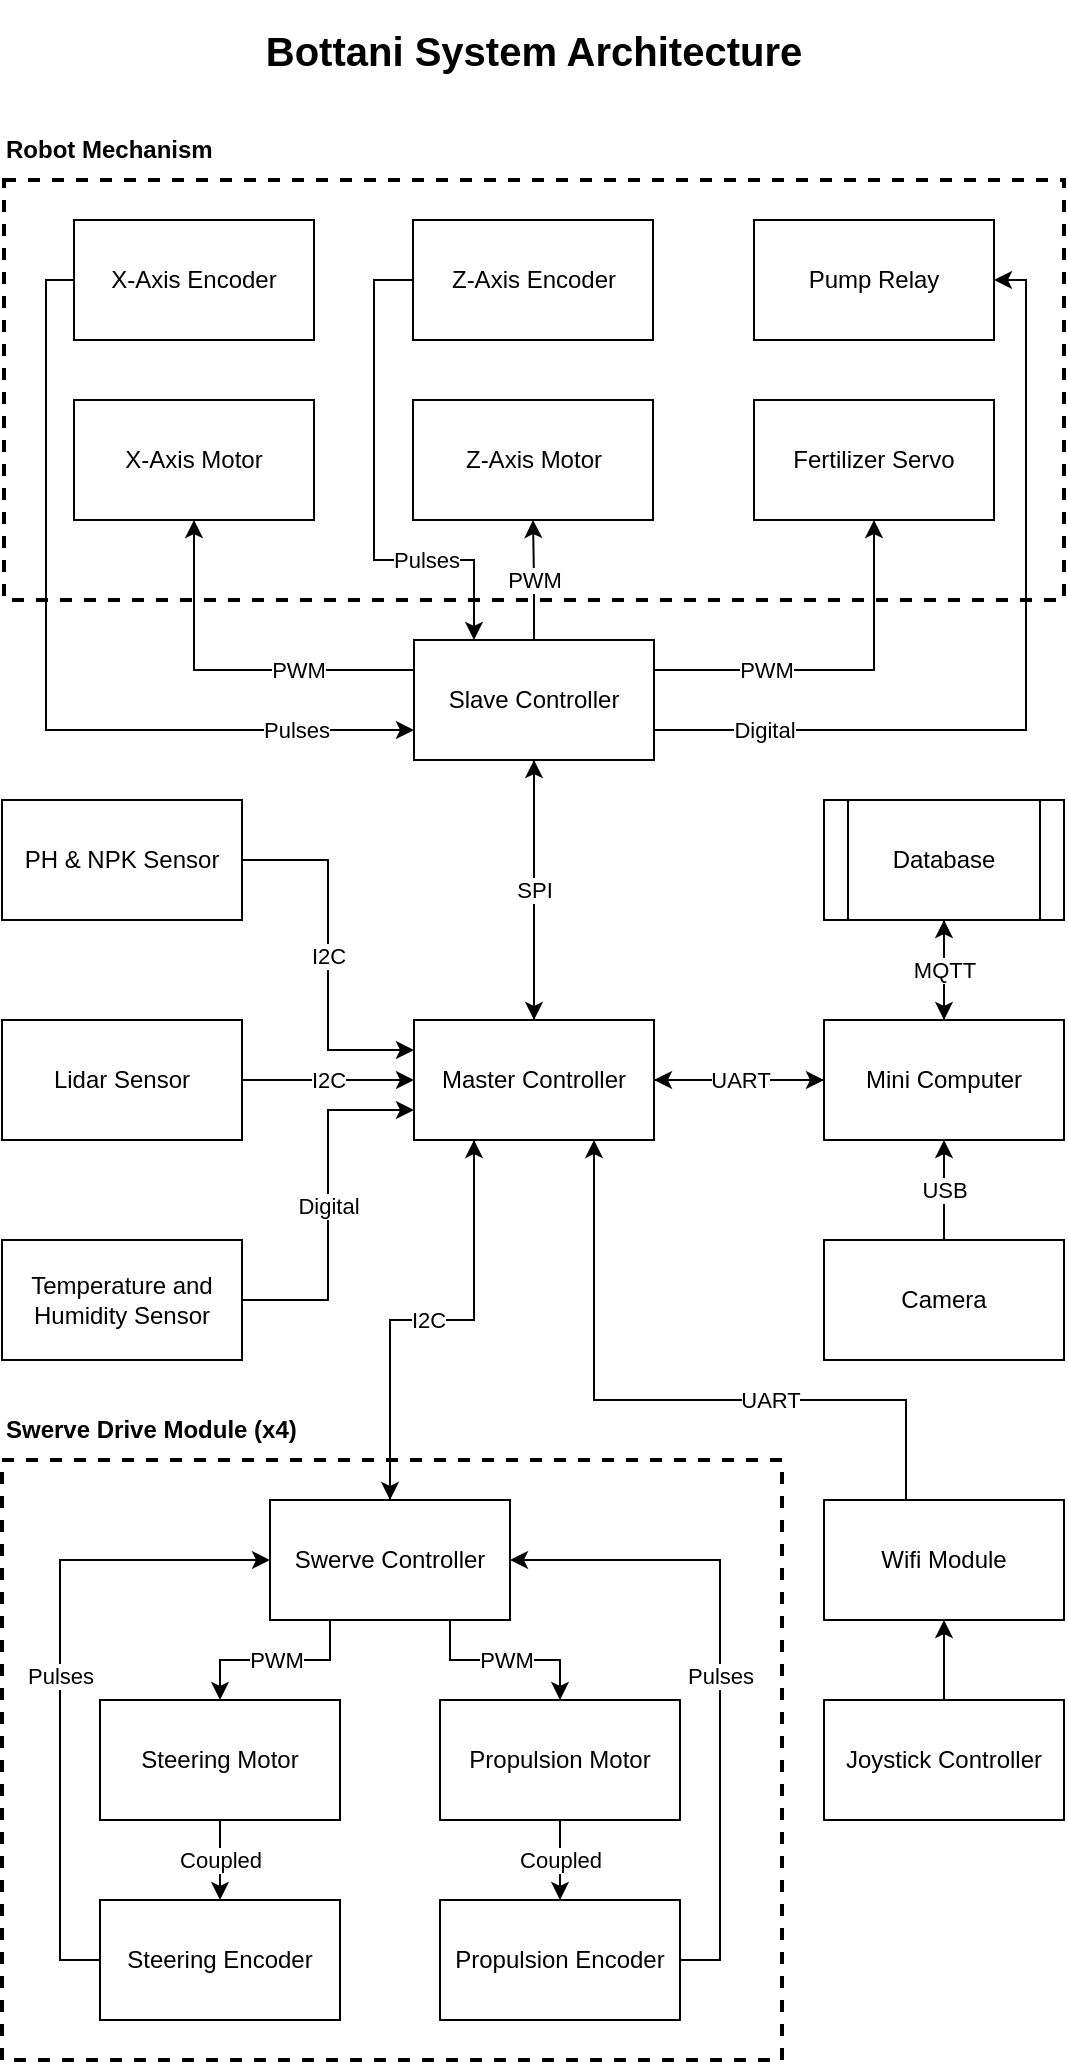 <mxfile version="19.0.3" type="device"><diagram id="Gwp11NuOrmhC0wNuvNJK" name="Page-1"><mxGraphModel dx="1038" dy="641" grid="1" gridSize="10" guides="1" tooltips="1" connect="1" arrows="1" fold="1" page="1" pageScale="1" pageWidth="827" pageHeight="1169" math="0" shadow="0"><root><mxCell id="0"/><mxCell id="1" parent="0"/><mxCell id="PYWfkJahOV5IvDiM5wCs-35" value="" style="rounded=0;whiteSpace=wrap;html=1;dashed=1;fillColor=none;shadow=0;strokeWidth=2;" parent="1" vertex="1"><mxGeometry x="149" y="110" width="530" height="210" as="geometry"/></mxCell><mxCell id="PYWfkJahOV5IvDiM5wCs-19" value="I2C" style="edgeStyle=orthogonalEdgeStyle;rounded=0;orthogonalLoop=1;jettySize=auto;html=1;exitX=0.25;exitY=1;exitDx=0;exitDy=0;entryX=0.5;entryY=0;entryDx=0;entryDy=0;" parent="1" source="PYWfkJahOV5IvDiM5wCs-1" target="PYWfkJahOV5IvDiM5wCs-4" edge="1"><mxGeometry x="0.027" relative="1" as="geometry"><Array as="points"><mxPoint x="384" y="680"/><mxPoint x="342" y="680"/></Array><mxPoint as="offset"/></mxGeometry></mxCell><mxCell id="PYWfkJahOV5IvDiM5wCs-24" value="" style="edgeStyle=orthogonalEdgeStyle;rounded=0;orthogonalLoop=1;jettySize=auto;html=1;" parent="1" source="PYWfkJahOV5IvDiM5wCs-1" target="PYWfkJahOV5IvDiM5wCs-3" edge="1"><mxGeometry relative="1" as="geometry"/></mxCell><mxCell id="PYWfkJahOV5IvDiM5wCs-28" value="UART" style="edgeStyle=orthogonalEdgeStyle;rounded=0;orthogonalLoop=1;jettySize=auto;html=1;exitX=1;exitY=0.5;exitDx=0;exitDy=0;entryX=0;entryY=0.5;entryDx=0;entryDy=0;" parent="1" source="PYWfkJahOV5IvDiM5wCs-1" target="PYWfkJahOV5IvDiM5wCs-21" edge="1"><mxGeometry relative="1" as="geometry"/></mxCell><mxCell id="PYWfkJahOV5IvDiM5wCs-1" value="Master Controller" style="rounded=0;whiteSpace=wrap;html=1;" parent="1" vertex="1"><mxGeometry x="354" y="530" width="120" height="60" as="geometry"/></mxCell><mxCell id="PYWfkJahOV5IvDiM5wCs-2" value="" style="rounded=0;whiteSpace=wrap;html=1;dashed=1;fillColor=none;strokeWidth=2;" parent="1" vertex="1"><mxGeometry x="148" y="750" width="390" height="300" as="geometry"/></mxCell><mxCell id="PYWfkJahOV5IvDiM5wCs-25" value="SPI" style="edgeStyle=orthogonalEdgeStyle;rounded=0;orthogonalLoop=1;jettySize=auto;html=1;" parent="1" source="PYWfkJahOV5IvDiM5wCs-3" target="PYWfkJahOV5IvDiM5wCs-1" edge="1"><mxGeometry relative="1" as="geometry"/></mxCell><mxCell id="PYWfkJahOV5IvDiM5wCs-40" value="PWM" style="edgeStyle=orthogonalEdgeStyle;rounded=0;orthogonalLoop=1;jettySize=auto;html=1;exitX=0;exitY=0.25;exitDx=0;exitDy=0;entryX=0.5;entryY=1;entryDx=0;entryDy=0;" parent="1" source="PYWfkJahOV5IvDiM5wCs-3" target="PYWfkJahOV5IvDiM5wCs-31" edge="1"><mxGeometry x="-0.373" relative="1" as="geometry"><mxPoint as="offset"/></mxGeometry></mxCell><mxCell id="PYWfkJahOV5IvDiM5wCs-42" value="PWM" style="edgeStyle=orthogonalEdgeStyle;rounded=0;orthogonalLoop=1;jettySize=auto;html=1;" parent="1" source="PYWfkJahOV5IvDiM5wCs-3" target="PYWfkJahOV5IvDiM5wCs-32" edge="1"><mxGeometry relative="1" as="geometry"/></mxCell><mxCell id="PYWfkJahOV5IvDiM5wCs-44" value="PWM" style="edgeStyle=orthogonalEdgeStyle;rounded=0;orthogonalLoop=1;jettySize=auto;html=1;exitX=1;exitY=0.25;exitDx=0;exitDy=0;entryX=0.5;entryY=1;entryDx=0;entryDy=0;" parent="1" source="PYWfkJahOV5IvDiM5wCs-3" target="PYWfkJahOV5IvDiM5wCs-37" edge="1"><mxGeometry x="-0.395" relative="1" as="geometry"><mxPoint as="offset"/></mxGeometry></mxCell><mxCell id="PYWfkJahOV5IvDiM5wCs-45" value="Digital" style="edgeStyle=orthogonalEdgeStyle;rounded=0;orthogonalLoop=1;jettySize=auto;html=1;exitX=1;exitY=0.75;exitDx=0;exitDy=0;entryX=1;entryY=0.5;entryDx=0;entryDy=0;" parent="1" source="PYWfkJahOV5IvDiM5wCs-3" target="PYWfkJahOV5IvDiM5wCs-38" edge="1"><mxGeometry x="-0.743" relative="1" as="geometry"><Array as="points"><mxPoint x="660" y="385"/><mxPoint x="660" y="160"/></Array><mxPoint as="offset"/></mxGeometry></mxCell><mxCell id="PYWfkJahOV5IvDiM5wCs-3" value="Slave Controller" style="rounded=0;whiteSpace=wrap;html=1;" parent="1" vertex="1"><mxGeometry x="354" y="340" width="120" height="60" as="geometry"/></mxCell><mxCell id="PYWfkJahOV5IvDiM5wCs-12" value="PWM" style="edgeStyle=orthogonalEdgeStyle;rounded=0;orthogonalLoop=1;jettySize=auto;html=1;exitX=0.25;exitY=1;exitDx=0;exitDy=0;entryX=0.5;entryY=0;entryDx=0;entryDy=0;" parent="1" source="PYWfkJahOV5IvDiM5wCs-4" target="PYWfkJahOV5IvDiM5wCs-5" edge="1"><mxGeometry relative="1" as="geometry"/></mxCell><mxCell id="PYWfkJahOV5IvDiM5wCs-13" value="PWM" style="edgeStyle=orthogonalEdgeStyle;rounded=0;orthogonalLoop=1;jettySize=auto;html=1;exitX=0.75;exitY=1;exitDx=0;exitDy=0;entryX=0.5;entryY=0;entryDx=0;entryDy=0;" parent="1" source="PYWfkJahOV5IvDiM5wCs-4" target="PYWfkJahOV5IvDiM5wCs-9" edge="1"><mxGeometry relative="1" as="geometry"/></mxCell><mxCell id="PYWfkJahOV5IvDiM5wCs-62" value="I2C" style="edgeStyle=orthogonalEdgeStyle;rounded=0;orthogonalLoop=1;jettySize=auto;html=1;exitX=0.5;exitY=0;exitDx=0;exitDy=0;entryX=0.25;entryY=1;entryDx=0;entryDy=0;" parent="1" source="PYWfkJahOV5IvDiM5wCs-4" target="PYWfkJahOV5IvDiM5wCs-1" edge="1"><mxGeometry x="-0.027" relative="1" as="geometry"><mxPoint x="1" as="offset"/></mxGeometry></mxCell><mxCell id="PYWfkJahOV5IvDiM5wCs-4" value="Swerve Controller" style="rounded=0;whiteSpace=wrap;html=1;" parent="1" vertex="1"><mxGeometry x="282" y="770" width="120" height="60" as="geometry"/></mxCell><mxCell id="PYWfkJahOV5IvDiM5wCs-16" value="Coupled" style="edgeStyle=orthogonalEdgeStyle;rounded=0;orthogonalLoop=1;jettySize=auto;html=1;" parent="1" source="PYWfkJahOV5IvDiM5wCs-5" target="PYWfkJahOV5IvDiM5wCs-10" edge="1"><mxGeometry relative="1" as="geometry"/></mxCell><mxCell id="PYWfkJahOV5IvDiM5wCs-5" value="Steering Motor" style="rounded=0;whiteSpace=wrap;html=1;" parent="1" vertex="1"><mxGeometry x="197" y="870" width="120" height="60" as="geometry"/></mxCell><mxCell id="PYWfkJahOV5IvDiM5wCs-15" value="Pulses" style="edgeStyle=orthogonalEdgeStyle;rounded=0;orthogonalLoop=1;jettySize=auto;html=1;exitX=1;exitY=0.5;exitDx=0;exitDy=0;entryX=1;entryY=0.5;entryDx=0;entryDy=0;" parent="1" source="PYWfkJahOV5IvDiM5wCs-6" target="PYWfkJahOV5IvDiM5wCs-4" edge="1"><mxGeometry relative="1" as="geometry"/></mxCell><mxCell id="PYWfkJahOV5IvDiM5wCs-6" value="Propulsion Encoder" style="rounded=0;whiteSpace=wrap;html=1;" parent="1" vertex="1"><mxGeometry x="367" y="970" width="120" height="60" as="geometry"/></mxCell><mxCell id="PYWfkJahOV5IvDiM5wCs-17" value="Coupled" style="edgeStyle=orthogonalEdgeStyle;rounded=0;orthogonalLoop=1;jettySize=auto;html=1;" parent="1" source="PYWfkJahOV5IvDiM5wCs-9" target="PYWfkJahOV5IvDiM5wCs-6" edge="1"><mxGeometry relative="1" as="geometry"/></mxCell><mxCell id="PYWfkJahOV5IvDiM5wCs-9" value="Propulsion Motor" style="rounded=0;whiteSpace=wrap;html=1;" parent="1" vertex="1"><mxGeometry x="367" y="870" width="120" height="60" as="geometry"/></mxCell><mxCell id="PYWfkJahOV5IvDiM5wCs-14" value="Pulses" style="edgeStyle=orthogonalEdgeStyle;rounded=0;orthogonalLoop=1;jettySize=auto;html=1;exitX=0;exitY=0.5;exitDx=0;exitDy=0;entryX=0;entryY=0.5;entryDx=0;entryDy=0;" parent="1" source="PYWfkJahOV5IvDiM5wCs-10" target="PYWfkJahOV5IvDiM5wCs-4" edge="1"><mxGeometry relative="1" as="geometry"/></mxCell><mxCell id="PYWfkJahOV5IvDiM5wCs-10" value="Steering Encoder" style="rounded=0;whiteSpace=wrap;html=1;" parent="1" vertex="1"><mxGeometry x="197" y="970" width="120" height="60" as="geometry"/></mxCell><mxCell id="PYWfkJahOV5IvDiM5wCs-18" value="&lt;b&gt;Swerve Drive Module (x4)&lt;/b&gt;" style="text;html=1;strokeColor=none;fillColor=none;align=left;verticalAlign=middle;whiteSpace=wrap;rounded=0;" parent="1" vertex="1"><mxGeometry x="148" y="720" width="151" height="30" as="geometry"/></mxCell><mxCell id="PYWfkJahOV5IvDiM5wCs-27" value="UART" style="edgeStyle=orthogonalEdgeStyle;rounded=0;orthogonalLoop=1;jettySize=auto;html=1;" parent="1" source="PYWfkJahOV5IvDiM5wCs-21" target="PYWfkJahOV5IvDiM5wCs-1" edge="1"><mxGeometry relative="1" as="geometry"/></mxCell><mxCell id="PYWfkJahOV5IvDiM5wCs-49" value="MQTT" style="edgeStyle=orthogonalEdgeStyle;rounded=0;orthogonalLoop=1;jettySize=auto;html=1;" parent="1" source="PYWfkJahOV5IvDiM5wCs-21" target="PYWfkJahOV5IvDiM5wCs-48" edge="1"><mxGeometry relative="1" as="geometry"/></mxCell><mxCell id="PYWfkJahOV5IvDiM5wCs-21" value="Mini Computer" style="rounded=0;whiteSpace=wrap;html=1;" parent="1" vertex="1"><mxGeometry x="559" y="530" width="120" height="60" as="geometry"/></mxCell><mxCell id="PYWfkJahOV5IvDiM5wCs-29" value="USB" style="edgeStyle=orthogonalEdgeStyle;rounded=0;orthogonalLoop=1;jettySize=auto;html=1;" parent="1" source="PYWfkJahOV5IvDiM5wCs-23" target="PYWfkJahOV5IvDiM5wCs-21" edge="1"><mxGeometry relative="1" as="geometry"/></mxCell><mxCell id="PYWfkJahOV5IvDiM5wCs-23" value="Camera" style="rounded=0;whiteSpace=wrap;html=1;" parent="1" vertex="1"><mxGeometry x="559" y="640" width="120" height="60" as="geometry"/></mxCell><mxCell id="PYWfkJahOV5IvDiM5wCs-31" value="X-Axis Motor" style="rounded=0;whiteSpace=wrap;html=1;" parent="1" vertex="1"><mxGeometry x="184" y="220" width="120" height="60" as="geometry"/></mxCell><mxCell id="PYWfkJahOV5IvDiM5wCs-32" value="Z-Axis Motor" style="rounded=0;whiteSpace=wrap;html=1;" parent="1" vertex="1"><mxGeometry x="353.5" y="220" width="120" height="60" as="geometry"/></mxCell><mxCell id="PYWfkJahOV5IvDiM5wCs-41" value="Pulses" style="edgeStyle=orthogonalEdgeStyle;rounded=0;orthogonalLoop=1;jettySize=auto;html=1;exitX=0;exitY=0.5;exitDx=0;exitDy=0;entryX=0;entryY=0.75;entryDx=0;entryDy=0;" parent="1" source="PYWfkJahOV5IvDiM5wCs-33" target="PYWfkJahOV5IvDiM5wCs-3" edge="1"><mxGeometry x="0.721" relative="1" as="geometry"><mxPoint x="350" y="380" as="targetPoint"/><Array as="points"><mxPoint x="170" y="160"/><mxPoint x="170" y="385"/></Array><mxPoint as="offset"/></mxGeometry></mxCell><mxCell id="PYWfkJahOV5IvDiM5wCs-33" value="X-Axis Encoder" style="rounded=0;whiteSpace=wrap;html=1;" parent="1" vertex="1"><mxGeometry x="184" y="130" width="120" height="60" as="geometry"/></mxCell><mxCell id="PYWfkJahOV5IvDiM5wCs-43" value="Pulses" style="edgeStyle=orthogonalEdgeStyle;rounded=0;orthogonalLoop=1;jettySize=auto;html=1;exitX=0;exitY=0.5;exitDx=0;exitDy=0;entryX=0.25;entryY=0;entryDx=0;entryDy=0;" parent="1" source="PYWfkJahOV5IvDiM5wCs-34" target="PYWfkJahOV5IvDiM5wCs-3" edge="1"><mxGeometry x="0.487" relative="1" as="geometry"><Array as="points"><mxPoint x="334" y="160"/><mxPoint x="334" y="300"/><mxPoint x="384" y="300"/></Array><mxPoint as="offset"/></mxGeometry></mxCell><mxCell id="PYWfkJahOV5IvDiM5wCs-34" value="Z-Axis Encoder" style="rounded=0;whiteSpace=wrap;html=1;" parent="1" vertex="1"><mxGeometry x="353.5" y="130" width="120" height="60" as="geometry"/></mxCell><mxCell id="PYWfkJahOV5IvDiM5wCs-36" value="&lt;b&gt;Robot Mechanism&lt;/b&gt;" style="text;html=1;strokeColor=none;fillColor=none;align=left;verticalAlign=middle;whiteSpace=wrap;rounded=0;" parent="1" vertex="1"><mxGeometry x="148" y="80" width="151" height="30" as="geometry"/></mxCell><mxCell id="PYWfkJahOV5IvDiM5wCs-37" value="Fertilizer Servo" style="rounded=0;whiteSpace=wrap;html=1;" parent="1" vertex="1"><mxGeometry x="524" y="220" width="120" height="60" as="geometry"/></mxCell><mxCell id="PYWfkJahOV5IvDiM5wCs-38" value="Pump Relay" style="rounded=0;whiteSpace=wrap;html=1;" parent="1" vertex="1"><mxGeometry x="524" y="130" width="120" height="60" as="geometry"/></mxCell><mxCell id="PYWfkJahOV5IvDiM5wCs-47" value="I2C" style="edgeStyle=orthogonalEdgeStyle;rounded=0;orthogonalLoop=1;jettySize=auto;html=1;" parent="1" source="PYWfkJahOV5IvDiM5wCs-46" target="PYWfkJahOV5IvDiM5wCs-1" edge="1"><mxGeometry relative="1" as="geometry"/></mxCell><mxCell id="PYWfkJahOV5IvDiM5wCs-46" value="Lidar Sensor" style="rounded=0;whiteSpace=wrap;html=1;" parent="1" vertex="1"><mxGeometry x="148" y="530" width="120" height="60" as="geometry"/></mxCell><mxCell id="PYWfkJahOV5IvDiM5wCs-55" value="MQTT" style="edgeStyle=orthogonalEdgeStyle;rounded=0;orthogonalLoop=1;jettySize=auto;html=1;exitX=0.5;exitY=1;exitDx=0;exitDy=0;entryX=0.5;entryY=0;entryDx=0;entryDy=0;" parent="1" source="PYWfkJahOV5IvDiM5wCs-48" target="PYWfkJahOV5IvDiM5wCs-21" edge="1"><mxGeometry relative="1" as="geometry"/></mxCell><mxCell id="PYWfkJahOV5IvDiM5wCs-48" value="Database" style="shape=process;whiteSpace=wrap;html=1;backgroundOutline=1;shadow=0;fillColor=default;" parent="1" vertex="1"><mxGeometry x="559" y="420" width="120" height="60" as="geometry"/></mxCell><mxCell id="PYWfkJahOV5IvDiM5wCs-54" value="Digital" style="edgeStyle=orthogonalEdgeStyle;rounded=0;orthogonalLoop=1;jettySize=auto;html=1;exitX=1;exitY=0.5;exitDx=0;exitDy=0;entryX=0;entryY=0.75;entryDx=0;entryDy=0;" parent="1" source="PYWfkJahOV5IvDiM5wCs-51" target="PYWfkJahOV5IvDiM5wCs-1" edge="1"><mxGeometry relative="1" as="geometry"/></mxCell><mxCell id="PYWfkJahOV5IvDiM5wCs-51" value="Temperature and Humidity Sensor" style="rounded=0;whiteSpace=wrap;html=1;" parent="1" vertex="1"><mxGeometry x="148" y="640" width="120" height="60" as="geometry"/></mxCell><mxCell id="PYWfkJahOV5IvDiM5wCs-53" value="I2C" style="edgeStyle=orthogonalEdgeStyle;rounded=0;orthogonalLoop=1;jettySize=auto;html=1;exitX=1;exitY=0.5;exitDx=0;exitDy=0;entryX=0;entryY=0.25;entryDx=0;entryDy=0;" parent="1" source="PYWfkJahOV5IvDiM5wCs-52" target="PYWfkJahOV5IvDiM5wCs-1" edge="1"><mxGeometry relative="1" as="geometry"/></mxCell><mxCell id="PYWfkJahOV5IvDiM5wCs-52" value="PH &amp;amp; NPK Sensor" style="rounded=0;whiteSpace=wrap;html=1;" parent="1" vertex="1"><mxGeometry x="148" y="420" width="120" height="60" as="geometry"/></mxCell><mxCell id="PYWfkJahOV5IvDiM5wCs-60" value="UART" style="edgeStyle=orthogonalEdgeStyle;rounded=0;orthogonalLoop=1;jettySize=auto;html=1;exitX=0.5;exitY=0;exitDx=0;exitDy=0;entryX=0.75;entryY=1;entryDx=0;entryDy=0;" parent="1" source="PYWfkJahOV5IvDiM5wCs-57" target="PYWfkJahOV5IvDiM5wCs-1" edge="1"><mxGeometry x="-0.226" relative="1" as="geometry"><Array as="points"><mxPoint x="600" y="720"/><mxPoint x="444" y="720"/></Array><mxPoint as="offset"/></mxGeometry></mxCell><mxCell id="PYWfkJahOV5IvDiM5wCs-57" value="Wifi Module" style="rounded=0;whiteSpace=wrap;html=1;" parent="1" vertex="1"><mxGeometry x="559" y="770" width="120" height="60" as="geometry"/></mxCell><mxCell id="PYWfkJahOV5IvDiM5wCs-59" value="" style="edgeStyle=orthogonalEdgeStyle;rounded=0;orthogonalLoop=1;jettySize=auto;html=1;" parent="1" source="PYWfkJahOV5IvDiM5wCs-58" target="PYWfkJahOV5IvDiM5wCs-57" edge="1"><mxGeometry relative="1" as="geometry"/></mxCell><mxCell id="PYWfkJahOV5IvDiM5wCs-58" value="Joystick Controller" style="rounded=0;whiteSpace=wrap;html=1;" parent="1" vertex="1"><mxGeometry x="559" y="870" width="120" height="60" as="geometry"/></mxCell><mxCell id="PYWfkJahOV5IvDiM5wCs-63" value="&lt;font style=&quot;font-size: 20px;&quot;&gt;&lt;b&gt;Bottani System Architecture&lt;/b&gt;&lt;/font&gt;" style="text;html=1;strokeColor=none;fillColor=none;align=center;verticalAlign=middle;whiteSpace=wrap;rounded=0;shadow=0;" parent="1" vertex="1"><mxGeometry x="268" y="20" width="292" height="50" as="geometry"/></mxCell></root></mxGraphModel></diagram></mxfile>